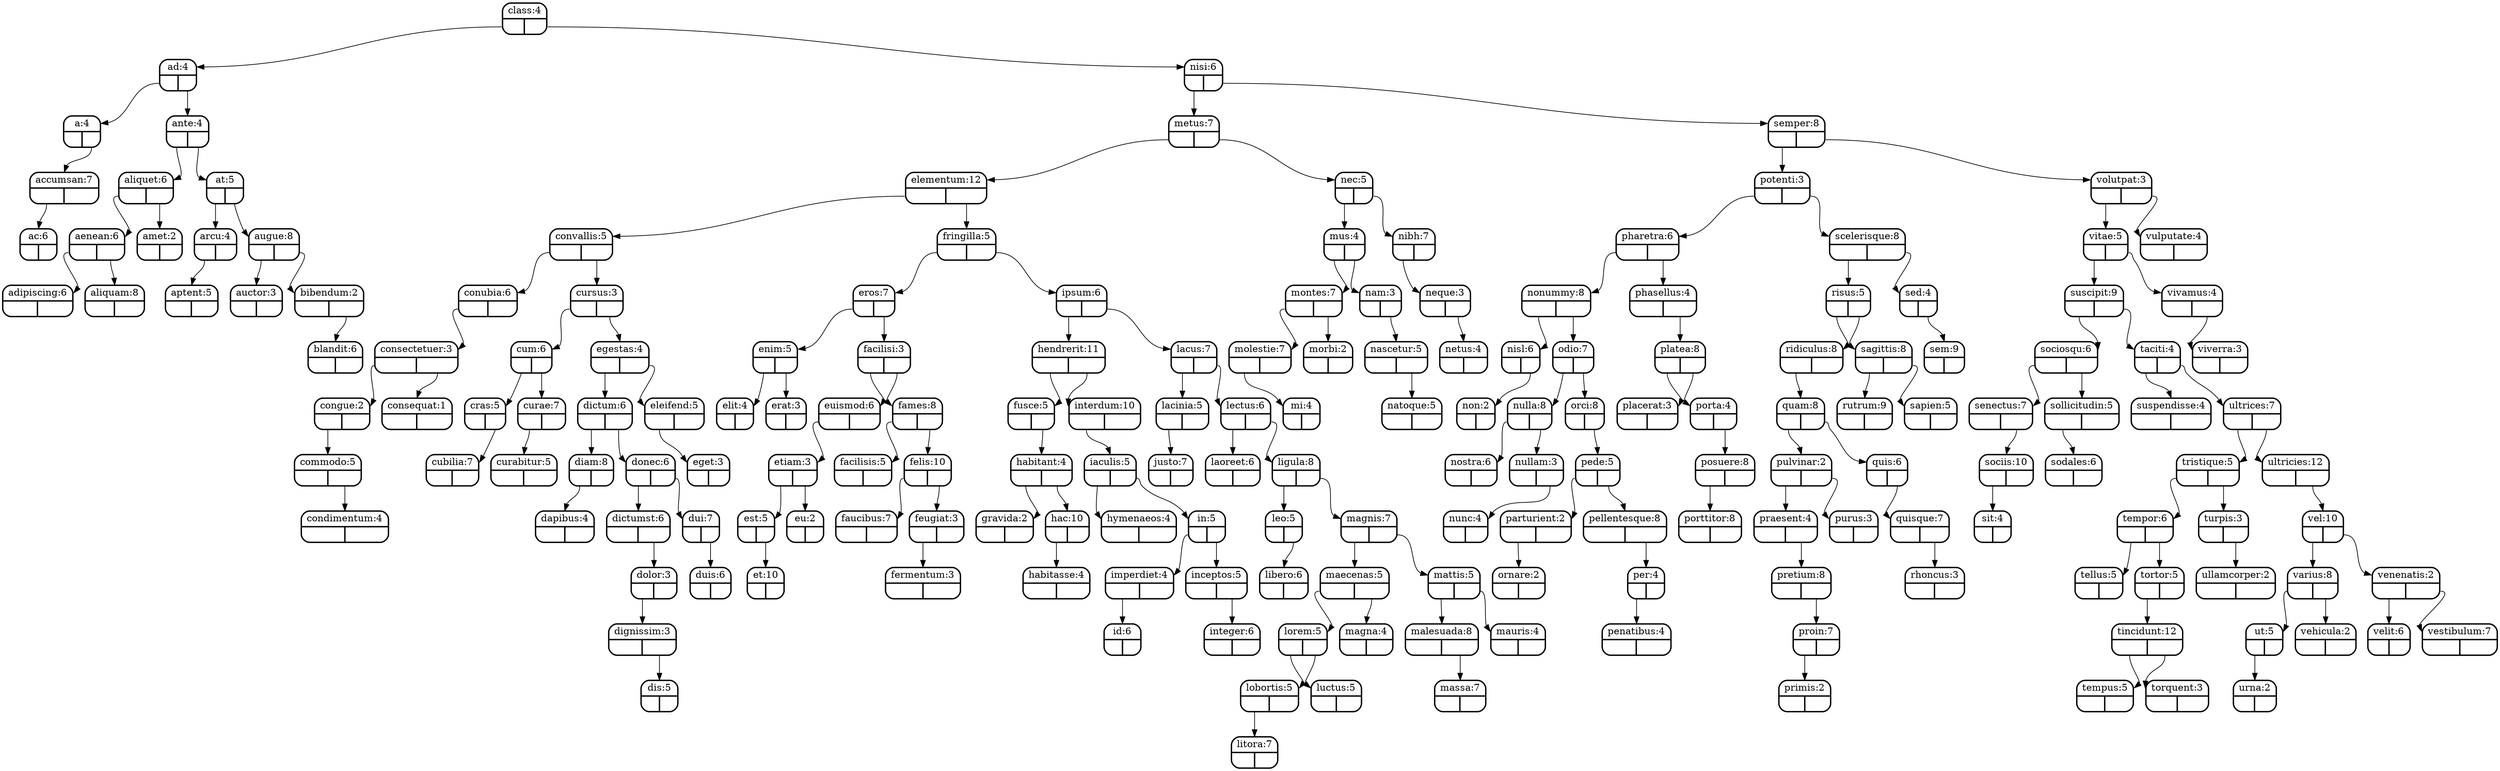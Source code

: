 digraph tree {
node [shape = Mrecord, penwidth = 2];
"class"[label="{<f0>class:4|{<f1>|<f2>}}"color=black];
"ad"[label="{<f0>ad:4|{<f1>|<f2>}}"color=black];
"a"[label="{<f0>a:4|{<f1>|<f2>}}"color=black];
"accumsan"[label="{<f0>accumsan:7|{<f1>|<f2>}}"color=black];
"ac"[label="{<f0>ac:6|{<f1>|<f2>}}"color=black];
"accumsan":f1 -> "ac":f0;
"a":f2 -> "accumsan":f0;
"ad":f1 -> "a":f0;
"ante"[label="{<f0>ante:4|{<f1>|<f2>}}"color=black];
"aliquet"[label="{<f0>aliquet:6|{<f1>|<f2>}}"color=black];
"aenean"[label="{<f0>aenean:6|{<f1>|<f2>}}"color=black];
"adipiscing"[label="{<f0>adipiscing:6|{<f1>|<f2>}}"color=black];
"aenean":f1 -> "adipiscing":f0;
"aliquam"[label="{<f0>aliquam:8|{<f1>|<f2>}}"color=black];
"aenean":f2 -> "aliquam":f0;
"aliquet":f1 -> "aenean":f0;
"amet"[label="{<f0>amet:2|{<f1>|<f2>}}"color=black];
"aliquet":f2 -> "amet":f0;
"ante":f1 -> "aliquet":f0;
"at"[label="{<f0>at:5|{<f1>|<f2>}}"color=black];
"arcu"[label="{<f0>arcu:4|{<f1>|<f2>}}"color=black];
"aptent"[label="{<f0>aptent:5|{<f1>|<f2>}}"color=black];
"arcu":f1 -> "aptent":f0;
"at":f1 -> "arcu":f0;
"augue"[label="{<f0>augue:8|{<f1>|<f2>}}"color=black];
"auctor"[label="{<f0>auctor:3|{<f1>|<f2>}}"color=black];
"augue":f1 -> "auctor":f0;
"bibendum"[label="{<f0>bibendum:2|{<f1>|<f2>}}"color=black];
"blandit"[label="{<f0>blandit:6|{<f1>|<f2>}}"color=black];
"bibendum":f2 -> "blandit":f0;
"augue":f2 -> "bibendum":f0;
"at":f2 -> "augue":f0;
"ante":f2 -> "at":f0;
"ad":f2 -> "ante":f0;
"class":f1 -> "ad":f0;
"nisi"[label="{<f0>nisi:6|{<f1>|<f2>}}"color=black];
"metus"[label="{<f0>metus:7|{<f1>|<f2>}}"color=black];
"elementum"[label="{<f0>elementum:12|{<f1>|<f2>}}"color=black];
"convallis"[label="{<f0>convallis:5|{<f1>|<f2>}}"color=black];
"conubia"[label="{<f0>conubia:6|{<f1>|<f2>}}"color=black];
"consectetuer"[label="{<f0>consectetuer:3|{<f1>|<f2>}}"color=black];
"congue"[label="{<f0>congue:2|{<f1>|<f2>}}"color=black];
"commodo"[label="{<f0>commodo:5|{<f1>|<f2>}}"color=black];
"condimentum"[label="{<f0>condimentum:4|{<f1>|<f2>}}"color=black];
"commodo":f2 -> "condimentum":f0;
"congue":f1 -> "commodo":f0;
"consectetuer":f1 -> "congue":f0;
"consequat"[label="{<f0>consequat:1|{<f1>|<f2>}}"color=black];
"consectetuer":f2 -> "consequat":f0;
"conubia":f1 -> "consectetuer":f0;
"convallis":f1 -> "conubia":f0;
"cursus"[label="{<f0>cursus:3|{<f1>|<f2>}}"color=black];
"cum"[label="{<f0>cum:6|{<f1>|<f2>}}"color=black];
"cras"[label="{<f0>cras:5|{<f1>|<f2>}}"color=black];
"cubilia"[label="{<f0>cubilia:7|{<f1>|<f2>}}"color=black];
"cras":f2 -> "cubilia":f0;
"cum":f1 -> "cras":f0;
"curae"[label="{<f0>curae:7|{<f1>|<f2>}}"color=black];
"curabitur"[label="{<f0>curabitur:5|{<f1>|<f2>}}"color=black];
"curae":f1 -> "curabitur":f0;
"cum":f2 -> "curae":f0;
"cursus":f1 -> "cum":f0;
"egestas"[label="{<f0>egestas:4|{<f1>|<f2>}}"color=black];
"dictum"[label="{<f0>dictum:6|{<f1>|<f2>}}"color=black];
"diam"[label="{<f0>diam:8|{<f1>|<f2>}}"color=black];
"dapibus"[label="{<f0>dapibus:4|{<f1>|<f2>}}"color=black];
"diam":f1 -> "dapibus":f0;
"dictum":f1 -> "diam":f0;
"donec"[label="{<f0>donec:6|{<f1>|<f2>}}"color=black];
"dictumst"[label="{<f0>dictumst:6|{<f1>|<f2>}}"color=black];
"dolor"[label="{<f0>dolor:3|{<f1>|<f2>}}"color=black];
"dignissim"[label="{<f0>dignissim:3|{<f1>|<f2>}}"color=black];
"dis"[label="{<f0>dis:5|{<f1>|<f2>}}"color=black];
"dignissim":f2 -> "dis":f0;
"dolor":f1 -> "dignissim":f0;
"dictumst":f2 -> "dolor":f0;
"donec":f1 -> "dictumst":f0;
"dui"[label="{<f0>dui:7|{<f1>|<f2>}}"color=black];
"duis"[label="{<f0>duis:6|{<f1>|<f2>}}"color=black];
"dui":f2 -> "duis":f0;
"donec":f2 -> "dui":f0;
"dictum":f2 -> "donec":f0;
"egestas":f1 -> "dictum":f0;
"eleifend"[label="{<f0>eleifend:5|{<f1>|<f2>}}"color=black];
"eget"[label="{<f0>eget:3|{<f1>|<f2>}}"color=black];
"eleifend":f1 -> "eget":f0;
"egestas":f2 -> "eleifend":f0;
"cursus":f2 -> "egestas":f0;
"convallis":f2 -> "cursus":f0;
"elementum":f1 -> "convallis":f0;
"fringilla"[label="{<f0>fringilla:5|{<f1>|<f2>}}"color=black];
"eros"[label="{<f0>eros:7|{<f1>|<f2>}}"color=black];
"enim"[label="{<f0>enim:5|{<f1>|<f2>}}"color=black];
"elit"[label="{<f0>elit:4|{<f1>|<f2>}}"color=black];
"enim":f1 -> "elit":f0;
"erat"[label="{<f0>erat:3|{<f1>|<f2>}}"color=black];
"enim":f2 -> "erat":f0;
"eros":f1 -> "enim":f0;
"facilisi"[label="{<f0>facilisi:3|{<f1>|<f2>}}"color=black];
"euismod"[label="{<f0>euismod:6|{<f1>|<f2>}}"color=black];
"etiam"[label="{<f0>etiam:3|{<f1>|<f2>}}"color=black];
"est"[label="{<f0>est:5|{<f1>|<f2>}}"color=black];
"et"[label="{<f0>et:10|{<f1>|<f2>}}"color=black];
"est":f2 -> "et":f0;
"etiam":f1 -> "est":f0;
"eu"[label="{<f0>eu:2|{<f1>|<f2>}}"color=black];
"etiam":f2 -> "eu":f0;
"euismod":f1 -> "etiam":f0;
"facilisi":f1 -> "euismod":f0;
"fames"[label="{<f0>fames:8|{<f1>|<f2>}}"color=black];
"facilisis"[label="{<f0>facilisis:5|{<f1>|<f2>}}"color=black];
"fames":f1 -> "facilisis":f0;
"felis"[label="{<f0>felis:10|{<f1>|<f2>}}"color=black];
"faucibus"[label="{<f0>faucibus:7|{<f1>|<f2>}}"color=black];
"felis":f1 -> "faucibus":f0;
"feugiat"[label="{<f0>feugiat:3|{<f1>|<f2>}}"color=black];
"fermentum"[label="{<f0>fermentum:3|{<f1>|<f2>}}"color=black];
"feugiat":f1 -> "fermentum":f0;
"felis":f2 -> "feugiat":f0;
"fames":f2 -> "felis":f0;
"facilisi":f2 -> "fames":f0;
"eros":f2 -> "facilisi":f0;
"fringilla":f1 -> "eros":f0;
"ipsum"[label="{<f0>ipsum:6|{<f1>|<f2>}}"color=black];
"hendrerit"[label="{<f0>hendrerit:11|{<f1>|<f2>}}"color=black];
"fusce"[label="{<f0>fusce:5|{<f1>|<f2>}}"color=black];
"habitant"[label="{<f0>habitant:4|{<f1>|<f2>}}"color=black];
"gravida"[label="{<f0>gravida:2|{<f1>|<f2>}}"color=black];
"habitant":f1 -> "gravida":f0;
"hac"[label="{<f0>hac:10|{<f1>|<f2>}}"color=black];
"habitasse"[label="{<f0>habitasse:4|{<f1>|<f2>}}"color=black];
"hac":f1 -> "habitasse":f0;
"habitant":f2 -> "hac":f0;
"fusce":f2 -> "habitant":f0;
"hendrerit":f1 -> "fusce":f0;
"interdum"[label="{<f0>interdum:10|{<f1>|<f2>}}"color=black];
"iaculis"[label="{<f0>iaculis:5|{<f1>|<f2>}}"color=black];
"hymenaeos"[label="{<f0>hymenaeos:4|{<f1>|<f2>}}"color=black];
"iaculis":f1 -> "hymenaeos":f0;
"in"[label="{<f0>in:5|{<f1>|<f2>}}"color=black];
"imperdiet"[label="{<f0>imperdiet:4|{<f1>|<f2>}}"color=black];
"id"[label="{<f0>id:6|{<f1>|<f2>}}"color=black];
"imperdiet":f1 -> "id":f0;
"in":f1 -> "imperdiet":f0;
"inceptos"[label="{<f0>inceptos:5|{<f1>|<f2>}}"color=black];
"integer"[label="{<f0>integer:6|{<f1>|<f2>}}"color=black];
"inceptos":f2 -> "integer":f0;
"in":f2 -> "inceptos":f0;
"iaculis":f2 -> "in":f0;
"interdum":f1 -> "iaculis":f0;
"hendrerit":f2 -> "interdum":f0;
"ipsum":f1 -> "hendrerit":f0;
"lacus"[label="{<f0>lacus:7|{<f1>|<f2>}}"color=black];
"lacinia"[label="{<f0>lacinia:5|{<f1>|<f2>}}"color=black];
"justo"[label="{<f0>justo:7|{<f1>|<f2>}}"color=black];
"lacinia":f1 -> "justo":f0;
"lacus":f1 -> "lacinia":f0;
"lectus"[label="{<f0>lectus:6|{<f1>|<f2>}}"color=black];
"laoreet"[label="{<f0>laoreet:6|{<f1>|<f2>}}"color=black];
"lectus":f1 -> "laoreet":f0;
"ligula"[label="{<f0>ligula:8|{<f1>|<f2>}}"color=black];
"leo"[label="{<f0>leo:5|{<f1>|<f2>}}"color=black];
"libero"[label="{<f0>libero:6|{<f1>|<f2>}}"color=black];
"leo":f2 -> "libero":f0;
"ligula":f1 -> "leo":f0;
"magnis"[label="{<f0>magnis:7|{<f1>|<f2>}}"color=black];
"maecenas"[label="{<f0>maecenas:5|{<f1>|<f2>}}"color=black];
"lorem"[label="{<f0>lorem:5|{<f1>|<f2>}}"color=black];
"lobortis"[label="{<f0>lobortis:5|{<f1>|<f2>}}"color=black];
"litora"[label="{<f0>litora:7|{<f1>|<f2>}}"color=black];
"lobortis":f1 -> "litora":f0;
"lorem":f1 -> "lobortis":f0;
"luctus"[label="{<f0>luctus:5|{<f1>|<f2>}}"color=black];
"lorem":f2 -> "luctus":f0;
"maecenas":f1 -> "lorem":f0;
"magna"[label="{<f0>magna:4|{<f1>|<f2>}}"color=black];
"maecenas":f2 -> "magna":f0;
"magnis":f1 -> "maecenas":f0;
"mattis"[label="{<f0>mattis:5|{<f1>|<f2>}}"color=black];
"malesuada"[label="{<f0>malesuada:8|{<f1>|<f2>}}"color=black];
"massa"[label="{<f0>massa:7|{<f1>|<f2>}}"color=black];
"malesuada":f2 -> "massa":f0;
"mattis":f1 -> "malesuada":f0;
"mauris"[label="{<f0>mauris:4|{<f1>|<f2>}}"color=black];
"mattis":f2 -> "mauris":f0;
"magnis":f2 -> "mattis":f0;
"ligula":f2 -> "magnis":f0;
"lectus":f2 -> "ligula":f0;
"lacus":f2 -> "lectus":f0;
"ipsum":f2 -> "lacus":f0;
"fringilla":f2 -> "ipsum":f0;
"elementum":f2 -> "fringilla":f0;
"metus":f1 -> "elementum":f0;
"nec"[label="{<f0>nec:5|{<f1>|<f2>}}"color=black];
"mus"[label="{<f0>mus:4|{<f1>|<f2>}}"color=black];
"montes"[label="{<f0>montes:7|{<f1>|<f2>}}"color=black];
"molestie"[label="{<f0>molestie:7|{<f1>|<f2>}}"color=black];
"mi"[label="{<f0>mi:4|{<f1>|<f2>}}"color=black];
"molestie":f1 -> "mi":f0;
"montes":f1 -> "molestie":f0;
"morbi"[label="{<f0>morbi:2|{<f1>|<f2>}}"color=black];
"montes":f2 -> "morbi":f0;
"mus":f1 -> "montes":f0;
"nam"[label="{<f0>nam:3|{<f1>|<f2>}}"color=black];
"nascetur"[label="{<f0>nascetur:5|{<f1>|<f2>}}"color=black];
"natoque"[label="{<f0>natoque:5|{<f1>|<f2>}}"color=black];
"nascetur":f2 -> "natoque":f0;
"nam":f2 -> "nascetur":f0;
"mus":f2 -> "nam":f0;
"nec":f1 -> "mus":f0;
"nibh"[label="{<f0>nibh:7|{<f1>|<f2>}}"color=black];
"neque"[label="{<f0>neque:3|{<f1>|<f2>}}"color=black];
"netus"[label="{<f0>netus:4|{<f1>|<f2>}}"color=black];
"neque":f2 -> "netus":f0;
"nibh":f1 -> "neque":f0;
"nec":f2 -> "nibh":f0;
"metus":f2 -> "nec":f0;
"nisi":f1 -> "metus":f0;
"semper"[label="{<f0>semper:8|{<f1>|<f2>}}"color=black];
"potenti"[label="{<f0>potenti:3|{<f1>|<f2>}}"color=black];
"pharetra"[label="{<f0>pharetra:6|{<f1>|<f2>}}"color=black];
"nonummy"[label="{<f0>nonummy:8|{<f1>|<f2>}}"color=black];
"nisl"[label="{<f0>nisl:6|{<f1>|<f2>}}"color=black];
"non"[label="{<f0>non:2|{<f1>|<f2>}}"color=black];
"nisl":f2 -> "non":f0;
"nonummy":f1 -> "nisl":f0;
"odio"[label="{<f0>odio:7|{<f1>|<f2>}}"color=black];
"nulla"[label="{<f0>nulla:8|{<f1>|<f2>}}"color=black];
"nostra"[label="{<f0>nostra:6|{<f1>|<f2>}}"color=black];
"nulla":f1 -> "nostra":f0;
"nullam"[label="{<f0>nullam:3|{<f1>|<f2>}}"color=black];
"nunc"[label="{<f0>nunc:4|{<f1>|<f2>}}"color=black];
"nullam":f2 -> "nunc":f0;
"nulla":f2 -> "nullam":f0;
"odio":f1 -> "nulla":f0;
"orci"[label="{<f0>orci:8|{<f1>|<f2>}}"color=black];
"pede"[label="{<f0>pede:5|{<f1>|<f2>}}"color=black];
"parturient"[label="{<f0>parturient:2|{<f1>|<f2>}}"color=black];
"ornare"[label="{<f0>ornare:2|{<f1>|<f2>}}"color=black];
"parturient":f1 -> "ornare":f0;
"pede":f1 -> "parturient":f0;
"pellentesque"[label="{<f0>pellentesque:8|{<f1>|<f2>}}"color=black];
"per"[label="{<f0>per:4|{<f1>|<f2>}}"color=black];
"penatibus"[label="{<f0>penatibus:4|{<f1>|<f2>}}"color=black];
"per":f1 -> "penatibus":f0;
"pellentesque":f2 -> "per":f0;
"pede":f2 -> "pellentesque":f0;
"orci":f2 -> "pede":f0;
"odio":f2 -> "orci":f0;
"nonummy":f2 -> "odio":f0;
"pharetra":f1 -> "nonummy":f0;
"phasellus"[label="{<f0>phasellus:4|{<f1>|<f2>}}"color=black];
"platea"[label="{<f0>platea:8|{<f1>|<f2>}}"color=black];
"placerat"[label="{<f0>placerat:3|{<f1>|<f2>}}"color=black];
"platea":f1 -> "placerat":f0;
"porta"[label="{<f0>porta:4|{<f1>|<f2>}}"color=black];
"posuere"[label="{<f0>posuere:8|{<f1>|<f2>}}"color=black];
"porttitor"[label="{<f0>porttitor:8|{<f1>|<f2>}}"color=black];
"posuere":f1 -> "porttitor":f0;
"porta":f2 -> "posuere":f0;
"platea":f2 -> "porta":f0;
"phasellus":f2 -> "platea":f0;
"pharetra":f2 -> "phasellus":f0;
"potenti":f1 -> "pharetra":f0;
"scelerisque"[label="{<f0>scelerisque:8|{<f1>|<f2>}}"color=black];
"risus"[label="{<f0>risus:5|{<f1>|<f2>}}"color=black];
"ridiculus"[label="{<f0>ridiculus:8|{<f1>|<f2>}}"color=black];
"quam"[label="{<f0>quam:8|{<f1>|<f2>}}"color=black];
"pulvinar"[label="{<f0>pulvinar:2|{<f1>|<f2>}}"color=black];
"praesent"[label="{<f0>praesent:4|{<f1>|<f2>}}"color=black];
"pretium"[label="{<f0>pretium:8|{<f1>|<f2>}}"color=black];
"proin"[label="{<f0>proin:7|{<f1>|<f2>}}"color=black];
"primis"[label="{<f0>primis:2|{<f1>|<f2>}}"color=black];
"proin":f1 -> "primis":f0;
"pretium":f2 -> "proin":f0;
"praesent":f2 -> "pretium":f0;
"pulvinar":f1 -> "praesent":f0;
"purus"[label="{<f0>purus:3|{<f1>|<f2>}}"color=black];
"pulvinar":f2 -> "purus":f0;
"quam":f1 -> "pulvinar":f0;
"quis"[label="{<f0>quis:6|{<f1>|<f2>}}"color=black];
"quisque"[label="{<f0>quisque:7|{<f1>|<f2>}}"color=black];
"rhoncus"[label="{<f0>rhoncus:3|{<f1>|<f2>}}"color=black];
"quisque":f2 -> "rhoncus":f0;
"quis":f2 -> "quisque":f0;
"quam":f2 -> "quis":f0;
"ridiculus":f1 -> "quam":f0;
"risus":f1 -> "ridiculus":f0;
"sagittis"[label="{<f0>sagittis:8|{<f1>|<f2>}}"color=black];
"rutrum"[label="{<f0>rutrum:9|{<f1>|<f2>}}"color=black];
"sagittis":f1 -> "rutrum":f0;
"sapien"[label="{<f0>sapien:5|{<f1>|<f2>}}"color=black];
"sagittis":f2 -> "sapien":f0;
"risus":f2 -> "sagittis":f0;
"scelerisque":f1 -> "risus":f0;
"sed"[label="{<f0>sed:4|{<f1>|<f2>}}"color=black];
"sem"[label="{<f0>sem:9|{<f1>|<f2>}}"color=black];
"sed":f2 -> "sem":f0;
"scelerisque":f2 -> "sed":f0;
"potenti":f2 -> "scelerisque":f0;
"semper":f1 -> "potenti":f0;
"volutpat"[label="{<f0>volutpat:3|{<f1>|<f2>}}"color=black];
"vitae"[label="{<f0>vitae:5|{<f1>|<f2>}}"color=black];
"suscipit"[label="{<f0>suscipit:9|{<f1>|<f2>}}"color=black];
"sociosqu"[label="{<f0>sociosqu:6|{<f1>|<f2>}}"color=black];
"senectus"[label="{<f0>senectus:7|{<f1>|<f2>}}"color=black];
"sociis"[label="{<f0>sociis:10|{<f1>|<f2>}}"color=black];
"sit"[label="{<f0>sit:4|{<f1>|<f2>}}"color=black];
"sociis":f1 -> "sit":f0;
"senectus":f2 -> "sociis":f0;
"sociosqu":f1 -> "senectus":f0;
"sollicitudin"[label="{<f0>sollicitudin:5|{<f1>|<f2>}}"color=black];
"sodales"[label="{<f0>sodales:6|{<f1>|<f2>}}"color=black];
"sollicitudin":f1 -> "sodales":f0;
"sociosqu":f2 -> "sollicitudin":f0;
"suscipit":f1 -> "sociosqu":f0;
"taciti"[label="{<f0>taciti:4|{<f1>|<f2>}}"color=black];
"suspendisse"[label="{<f0>suspendisse:4|{<f1>|<f2>}}"color=black];
"taciti":f1 -> "suspendisse":f0;
"ultrices"[label="{<f0>ultrices:7|{<f1>|<f2>}}"color=black];
"tristique"[label="{<f0>tristique:5|{<f1>|<f2>}}"color=black];
"tempor"[label="{<f0>tempor:6|{<f1>|<f2>}}"color=black];
"tellus"[label="{<f0>tellus:5|{<f1>|<f2>}}"color=black];
"tempor":f1 -> "tellus":f0;
"tortor"[label="{<f0>tortor:5|{<f1>|<f2>}}"color=black];
"tincidunt"[label="{<f0>tincidunt:12|{<f1>|<f2>}}"color=black];
"tempus"[label="{<f0>tempus:5|{<f1>|<f2>}}"color=black];
"tincidunt":f1 -> "tempus":f0;
"torquent"[label="{<f0>torquent:3|{<f1>|<f2>}}"color=black];
"tincidunt":f2 -> "torquent":f0;
"tortor":f1 -> "tincidunt":f0;
"tempor":f2 -> "tortor":f0;
"tristique":f1 -> "tempor":f0;
"turpis"[label="{<f0>turpis:3|{<f1>|<f2>}}"color=black];
"ullamcorper"[label="{<f0>ullamcorper:2|{<f1>|<f2>}}"color=black];
"turpis":f2 -> "ullamcorper":f0;
"tristique":f2 -> "turpis":f0;
"ultrices":f1 -> "tristique":f0;
"ultricies"[label="{<f0>ultricies:12|{<f1>|<f2>}}"color=black];
"vel"[label="{<f0>vel:10|{<f1>|<f2>}}"color=black];
"varius"[label="{<f0>varius:8|{<f1>|<f2>}}"color=black];
"ut"[label="{<f0>ut:5|{<f1>|<f2>}}"color=black];
"urna"[label="{<f0>urna:2|{<f1>|<f2>}}"color=black];
"ut":f1 -> "urna":f0;
"varius":f1 -> "ut":f0;
"vehicula"[label="{<f0>vehicula:2|{<f1>|<f2>}}"color=black];
"varius":f2 -> "vehicula":f0;
"vel":f1 -> "varius":f0;
"venenatis"[label="{<f0>venenatis:2|{<f1>|<f2>}}"color=black];
"velit"[label="{<f0>velit:6|{<f1>|<f2>}}"color=black];
"venenatis":f1 -> "velit":f0;
"vestibulum"[label="{<f0>vestibulum:7|{<f1>|<f2>}}"color=black];
"venenatis":f2 -> "vestibulum":f0;
"vel":f2 -> "venenatis":f0;
"ultricies":f2 -> "vel":f0;
"ultrices":f2 -> "ultricies":f0;
"taciti":f2 -> "ultrices":f0;
"suscipit":f2 -> "taciti":f0;
"vitae":f1 -> "suscipit":f0;
"vivamus"[label="{<f0>vivamus:4|{<f1>|<f2>}}"color=black];
"viverra"[label="{<f0>viverra:3|{<f1>|<f2>}}"color=black];
"vivamus":f2 -> "viverra":f0;
"vitae":f2 -> "vivamus":f0;
"volutpat":f1 -> "vitae":f0;
"vulputate"[label="{<f0>vulputate:4|{<f1>|<f2>}}"color=black];
"volutpat":f2 -> "vulputate":f0;
"semper":f2 -> "volutpat":f0;
"nisi":f2 -> "semper":f0;
"class":f2 -> "nisi":f0;
}
